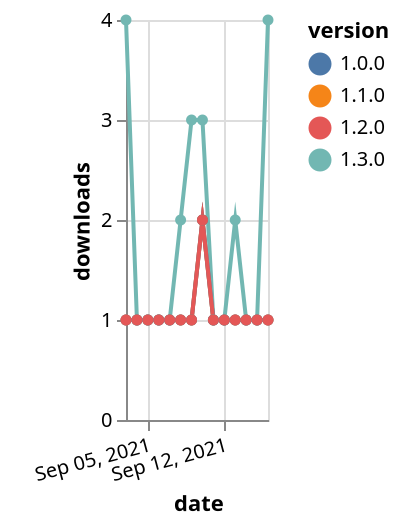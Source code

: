 {"$schema": "https://vega.github.io/schema/vega-lite/v5.json", "description": "A simple bar chart with embedded data.", "data": {"values": [{"date": "2021-09-03", "total": 145, "delta": 1, "version": "1.1.0"}, {"date": "2021-09-04", "total": 146, "delta": 1, "version": "1.1.0"}, {"date": "2021-09-05", "total": 147, "delta": 1, "version": "1.1.0"}, {"date": "2021-09-06", "total": 148, "delta": 1, "version": "1.1.0"}, {"date": "2021-09-07", "total": 149, "delta": 1, "version": "1.1.0"}, {"date": "2021-09-08", "total": 150, "delta": 1, "version": "1.1.0"}, {"date": "2021-09-09", "total": 151, "delta": 1, "version": "1.1.0"}, {"date": "2021-09-10", "total": 153, "delta": 2, "version": "1.1.0"}, {"date": "2021-09-11", "total": 154, "delta": 1, "version": "1.1.0"}, {"date": "2021-09-12", "total": 155, "delta": 1, "version": "1.1.0"}, {"date": "2021-09-13", "total": 156, "delta": 1, "version": "1.1.0"}, {"date": "2021-09-14", "total": 157, "delta": 1, "version": "1.1.0"}, {"date": "2021-09-15", "total": 158, "delta": 1, "version": "1.1.0"}, {"date": "2021-09-16", "total": 159, "delta": 1, "version": "1.1.0"}, {"date": "2021-09-03", "total": 518, "delta": 4, "version": "1.3.0"}, {"date": "2021-09-04", "total": 519, "delta": 1, "version": "1.3.0"}, {"date": "2021-09-05", "total": 520, "delta": 1, "version": "1.3.0"}, {"date": "2021-09-06", "total": 521, "delta": 1, "version": "1.3.0"}, {"date": "2021-09-07", "total": 522, "delta": 1, "version": "1.3.0"}, {"date": "2021-09-08", "total": 524, "delta": 2, "version": "1.3.0"}, {"date": "2021-09-09", "total": 527, "delta": 3, "version": "1.3.0"}, {"date": "2021-09-10", "total": 530, "delta": 3, "version": "1.3.0"}, {"date": "2021-09-11", "total": 531, "delta": 1, "version": "1.3.0"}, {"date": "2021-09-12", "total": 532, "delta": 1, "version": "1.3.0"}, {"date": "2021-09-13", "total": 534, "delta": 2, "version": "1.3.0"}, {"date": "2021-09-14", "total": 535, "delta": 1, "version": "1.3.0"}, {"date": "2021-09-15", "total": 536, "delta": 1, "version": "1.3.0"}, {"date": "2021-09-16", "total": 540, "delta": 4, "version": "1.3.0"}, {"date": "2021-09-03", "total": 148, "delta": 1, "version": "1.0.0"}, {"date": "2021-09-04", "total": 149, "delta": 1, "version": "1.0.0"}, {"date": "2021-09-05", "total": 150, "delta": 1, "version": "1.0.0"}, {"date": "2021-09-06", "total": 151, "delta": 1, "version": "1.0.0"}, {"date": "2021-09-07", "total": 152, "delta": 1, "version": "1.0.0"}, {"date": "2021-09-08", "total": 153, "delta": 1, "version": "1.0.0"}, {"date": "2021-09-09", "total": 154, "delta": 1, "version": "1.0.0"}, {"date": "2021-09-10", "total": 156, "delta": 2, "version": "1.0.0"}, {"date": "2021-09-11", "total": 157, "delta": 1, "version": "1.0.0"}, {"date": "2021-09-12", "total": 158, "delta": 1, "version": "1.0.0"}, {"date": "2021-09-13", "total": 159, "delta": 1, "version": "1.0.0"}, {"date": "2021-09-14", "total": 160, "delta": 1, "version": "1.0.0"}, {"date": "2021-09-15", "total": 161, "delta": 1, "version": "1.0.0"}, {"date": "2021-09-16", "total": 162, "delta": 1, "version": "1.0.0"}, {"date": "2021-09-03", "total": 182, "delta": 1, "version": "1.2.0"}, {"date": "2021-09-04", "total": 183, "delta": 1, "version": "1.2.0"}, {"date": "2021-09-05", "total": 184, "delta": 1, "version": "1.2.0"}, {"date": "2021-09-06", "total": 185, "delta": 1, "version": "1.2.0"}, {"date": "2021-09-07", "total": 186, "delta": 1, "version": "1.2.0"}, {"date": "2021-09-08", "total": 187, "delta": 1, "version": "1.2.0"}, {"date": "2021-09-09", "total": 188, "delta": 1, "version": "1.2.0"}, {"date": "2021-09-10", "total": 190, "delta": 2, "version": "1.2.0"}, {"date": "2021-09-11", "total": 191, "delta": 1, "version": "1.2.0"}, {"date": "2021-09-12", "total": 192, "delta": 1, "version": "1.2.0"}, {"date": "2021-09-13", "total": 193, "delta": 1, "version": "1.2.0"}, {"date": "2021-09-14", "total": 194, "delta": 1, "version": "1.2.0"}, {"date": "2021-09-15", "total": 195, "delta": 1, "version": "1.2.0"}, {"date": "2021-09-16", "total": 196, "delta": 1, "version": "1.2.0"}]}, "width": "container", "mark": {"type": "line", "point": {"filled": true}}, "encoding": {"x": {"field": "date", "type": "temporal", "timeUnit": "yearmonthdate", "title": "date", "axis": {"labelAngle": -15}}, "y": {"field": "delta", "type": "quantitative", "title": "downloads"}, "color": {"field": "version", "type": "nominal"}, "tooltip": {"field": "delta"}}}